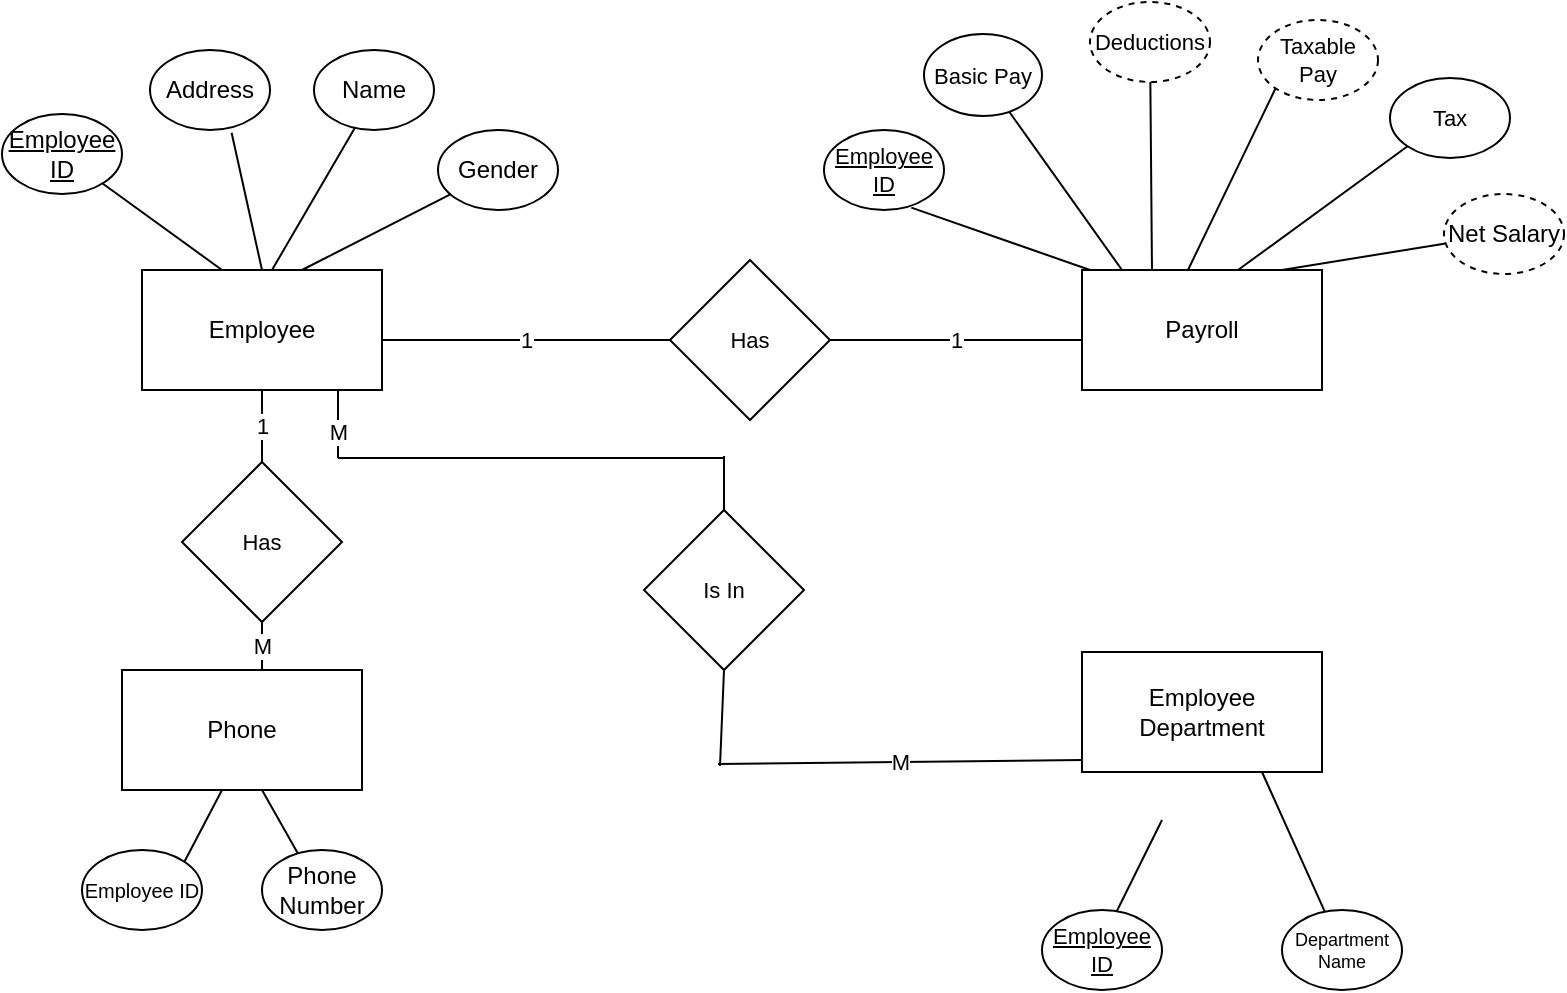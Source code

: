 <mxfile version="13.8.8" type="device"><diagram id="2QMjfDiaDJz3uL4lagjF" name="Page-1"><mxGraphModel dx="1038" dy="580" grid="0" gridSize="10" guides="1" tooltips="1" connect="1" arrows="1" fold="1" page="1" pageScale="1" pageWidth="827" pageHeight="1169" math="0" shadow="0"><root><mxCell id="0"/><mxCell id="1" parent="0"/><mxCell id="pu7UD8qtTyW0yemOUfiI-1" value="Employee" style="rounded=0;whiteSpace=wrap;html=1;" parent="1" vertex="1"><mxGeometry x="110" y="310" width="120" height="60" as="geometry"/></mxCell><mxCell id="JG7lO7QBxBURTUyfEl80-9" value="" style="endArrow=none;html=1;" edge="1" parent="1" target="JG7lO7QBxBURTUyfEl80-10"><mxGeometry width="50" height="50" relative="1" as="geometry"><mxPoint x="150" y="310" as="sourcePoint"/><mxPoint x="200" y="260" as="targetPoint"/></mxGeometry></mxCell><mxCell id="JG7lO7QBxBURTUyfEl80-10" value="&lt;u&gt;Employee ID&lt;/u&gt;" style="ellipse;whiteSpace=wrap;html=1;" vertex="1" parent="1"><mxGeometry x="40" y="232" width="60" height="40" as="geometry"/></mxCell><mxCell id="JG7lO7QBxBURTUyfEl80-15" value="Name" style="ellipse;whiteSpace=wrap;html=1;" vertex="1" parent="1"><mxGeometry x="196" y="200" width="60" height="40" as="geometry"/></mxCell><mxCell id="JG7lO7QBxBURTUyfEl80-16" value="" style="endArrow=none;html=1;exitX=0.5;exitY=0;exitDx=0;exitDy=0;entryX=0.68;entryY=1.035;entryDx=0;entryDy=0;entryPerimeter=0;" edge="1" parent="1" source="pu7UD8qtTyW0yemOUfiI-1" target="JG7lO7QBxBURTUyfEl80-17"><mxGeometry width="50" height="50" relative="1" as="geometry"><mxPoint x="150" y="310" as="sourcePoint"/><mxPoint x="170" y="240" as="targetPoint"/></mxGeometry></mxCell><mxCell id="JG7lO7QBxBURTUyfEl80-17" value="Address" style="ellipse;whiteSpace=wrap;html=1;" vertex="1" parent="1"><mxGeometry x="114" y="200" width="60" height="40" as="geometry"/></mxCell><mxCell id="JG7lO7QBxBURTUyfEl80-19" value="" style="endArrow=none;html=1;" edge="1" parent="1" target="JG7lO7QBxBURTUyfEl80-20"><mxGeometry width="50" height="50" relative="1" as="geometry"><mxPoint x="190" y="310" as="sourcePoint"/><mxPoint x="270" y="270" as="targetPoint"/></mxGeometry></mxCell><mxCell id="JG7lO7QBxBURTUyfEl80-20" value="Gender" style="ellipse;whiteSpace=wrap;html=1;" vertex="1" parent="1"><mxGeometry x="258" y="240" width="60" height="40" as="geometry"/></mxCell><mxCell id="JG7lO7QBxBURTUyfEl80-21" value="Employee Department" style="rounded=0;whiteSpace=wrap;html=1;" vertex="1" parent="1"><mxGeometry x="580" y="501" width="120" height="60" as="geometry"/></mxCell><mxCell id="JG7lO7QBxBURTUyfEl80-22" value="Phone" style="rounded=0;whiteSpace=wrap;html=1;" vertex="1" parent="1"><mxGeometry x="100" y="510" width="120" height="60" as="geometry"/></mxCell><mxCell id="JG7lO7QBxBURTUyfEl80-23" value="Payroll" style="rounded=0;whiteSpace=wrap;html=1;" vertex="1" parent="1"><mxGeometry x="580" y="310" width="120" height="60" as="geometry"/></mxCell><mxCell id="JG7lO7QBxBURTUyfEl80-24" value="" style="endArrow=none;html=1;exitX=1;exitY=0;exitDx=0;exitDy=0;" edge="1" parent="1" source="JG7lO7QBxBURTUyfEl80-27"><mxGeometry width="50" height="50" relative="1" as="geometry"><mxPoint x="100" y="620" as="sourcePoint"/><mxPoint x="150" y="570" as="targetPoint"/></mxGeometry></mxCell><mxCell id="JG7lO7QBxBURTUyfEl80-25" value="" style="endArrow=none;html=1;exitX=0.297;exitY=0.038;exitDx=0;exitDy=0;exitPerimeter=0;" edge="1" parent="1" source="JG7lO7QBxBURTUyfEl80-26"><mxGeometry width="50" height="50" relative="1" as="geometry"><mxPoint x="210" y="625" as="sourcePoint"/><mxPoint x="170" y="570" as="targetPoint"/></mxGeometry></mxCell><mxCell id="JG7lO7QBxBURTUyfEl80-26" value="Phone Number" style="ellipse;whiteSpace=wrap;html=1;" vertex="1" parent="1"><mxGeometry x="170" y="600" width="60" height="40" as="geometry"/></mxCell><mxCell id="JG7lO7QBxBURTUyfEl80-27" value="&lt;font size=&quot;1&quot;&gt;Employee ID&lt;/font&gt;" style="ellipse;whiteSpace=wrap;html=1;" vertex="1" parent="1"><mxGeometry x="80" y="600" width="60" height="40" as="geometry"/></mxCell><mxCell id="JG7lO7QBxBURTUyfEl80-28" value="" style="endArrow=none;html=1;exitX=0.62;exitY=0.025;exitDx=0;exitDy=0;exitPerimeter=0;" edge="1" parent="1" source="JG7lO7QBxBURTUyfEl80-31"><mxGeometry width="50" height="50" relative="1" as="geometry"><mxPoint x="590" y="629" as="sourcePoint"/><mxPoint x="620" y="585" as="targetPoint"/></mxGeometry></mxCell><mxCell id="JG7lO7QBxBURTUyfEl80-29" value="" style="endArrow=none;html=1;entryX=0.75;entryY=1;entryDx=0;entryDy=0;" edge="1" parent="1" source="JG7lO7QBxBURTUyfEl80-32" target="JG7lO7QBxBURTUyfEl80-21"><mxGeometry width="50" height="50" relative="1" as="geometry"><mxPoint x="700" y="628" as="sourcePoint"/><mxPoint x="718.666" y="622.111" as="targetPoint"/></mxGeometry></mxCell><mxCell id="JG7lO7QBxBURTUyfEl80-31" value="Employee ID" style="ellipse;whiteSpace=wrap;html=1;fontStyle=4;fontSize=11;" vertex="1" parent="1"><mxGeometry x="560" y="630" width="60" height="40" as="geometry"/></mxCell><mxCell id="JG7lO7QBxBURTUyfEl80-32" value="Department Name" style="ellipse;whiteSpace=wrap;html=1;fontSize=9;" vertex="1" parent="1"><mxGeometry x="680" y="630" width="60" height="40" as="geometry"/></mxCell><mxCell id="JG7lO7QBxBURTUyfEl80-34" value="" style="endArrow=none;html=1;fontSize=11;entryX=0;entryY=1;entryDx=0;entryDy=0;" edge="1" parent="1" target="JG7lO7QBxBURTUyfEl80-45"><mxGeometry width="50" height="50" relative="1" as="geometry"><mxPoint x="633" y="310" as="sourcePoint"/><mxPoint x="676" y="216" as="targetPoint"/></mxGeometry></mxCell><mxCell id="JG7lO7QBxBURTUyfEl80-35" value="" style="endArrow=none;html=1;fontSize=11;" edge="1" parent="1" target="JG7lO7QBxBURTUyfEl80-47"><mxGeometry width="50" height="50" relative="1" as="geometry"><mxPoint x="680" y="310" as="sourcePoint"/><mxPoint x="780" y="286" as="targetPoint"/></mxGeometry></mxCell><mxCell id="JG7lO7QBxBURTUyfEl80-37" value="" style="endArrow=none;html=1;fontSize=11;" edge="1" parent="1" target="JG7lO7QBxBURTUyfEl80-43"><mxGeometry width="50" height="50" relative="1" as="geometry"><mxPoint x="600" y="310" as="sourcePoint"/><mxPoint x="520" y="210" as="targetPoint"/></mxGeometry></mxCell><mxCell id="JG7lO7QBxBURTUyfEl80-38" value="" style="endArrow=none;html=1;fontSize=11;entryX=0;entryY=1;entryDx=0;entryDy=0;" edge="1" parent="1" target="JG7lO7QBxBURTUyfEl80-46"><mxGeometry width="50" height="50" relative="1" as="geometry"><mxPoint x="658" y="310" as="sourcePoint"/><mxPoint x="752" y="236" as="targetPoint"/></mxGeometry></mxCell><mxCell id="JG7lO7QBxBURTUyfEl80-39" value="" style="endArrow=none;html=1;fontSize=11;" edge="1" parent="1" target="JG7lO7QBxBURTUyfEl80-44"><mxGeometry width="50" height="50" relative="1" as="geometry"><mxPoint x="615" y="310" as="sourcePoint"/><mxPoint x="615" y="217" as="targetPoint"/></mxGeometry></mxCell><mxCell id="JG7lO7QBxBURTUyfEl80-40" value="" style="endArrow=none;html=1;fontSize=11;entryX=0.728;entryY=0.97;entryDx=0;entryDy=0;entryPerimeter=0;" edge="1" parent="1" target="JG7lO7QBxBURTUyfEl80-42"><mxGeometry width="50" height="50" relative="1" as="geometry"><mxPoint x="584" y="310" as="sourcePoint"/><mxPoint x="544" y="250" as="targetPoint"/></mxGeometry></mxCell><mxCell id="JG7lO7QBxBURTUyfEl80-42" value="&lt;u&gt;Employee ID&lt;/u&gt;" style="ellipse;whiteSpace=wrap;html=1;fontSize=11;" vertex="1" parent="1"><mxGeometry x="451" y="240" width="60" height="40" as="geometry"/></mxCell><mxCell id="JG7lO7QBxBURTUyfEl80-43" value="Basic Pay" style="ellipse;whiteSpace=wrap;html=1;fontSize=11;" vertex="1" parent="1"><mxGeometry x="501" y="192" width="59" height="41" as="geometry"/></mxCell><mxCell id="JG7lO7QBxBURTUyfEl80-44" value="Deductions" style="ellipse;whiteSpace=wrap;html=1;fontSize=11;dashed=1;" vertex="1" parent="1"><mxGeometry x="584" y="176" width="60" height="40" as="geometry"/></mxCell><mxCell id="JG7lO7QBxBURTUyfEl80-45" value="Taxable Pay" style="ellipse;whiteSpace=wrap;html=1;fontSize=11;dashed=1;" vertex="1" parent="1"><mxGeometry x="668" y="185" width="60" height="40" as="geometry"/></mxCell><mxCell id="JG7lO7QBxBURTUyfEl80-46" value="Tax" style="ellipse;whiteSpace=wrap;html=1;fontSize=11;" vertex="1" parent="1"><mxGeometry x="734" y="214" width="60" height="40" as="geometry"/></mxCell><mxCell id="JG7lO7QBxBURTUyfEl80-47" value="Net Salary" style="ellipse;whiteSpace=wrap;html=1;dashed=1;" vertex="1" parent="1"><mxGeometry x="761" y="272" width="60" height="40" as="geometry"/></mxCell><mxCell id="JG7lO7QBxBURTUyfEl80-51" value="" style="endArrow=none;html=1;fontSize=11;entryX=0.34;entryY=0.975;entryDx=0;entryDy=0;entryPerimeter=0;" edge="1" parent="1" target="JG7lO7QBxBURTUyfEl80-15"><mxGeometry width="50" height="50" relative="1" as="geometry"><mxPoint x="175" y="310" as="sourcePoint"/><mxPoint x="225" y="260" as="targetPoint"/></mxGeometry></mxCell><mxCell id="JG7lO7QBxBURTUyfEl80-52" value="Has" style="rhombus;whiteSpace=wrap;html=1;fontSize=11;" vertex="1" parent="1"><mxGeometry x="130" y="406" width="80" height="80" as="geometry"/></mxCell><mxCell id="JG7lO7QBxBURTUyfEl80-53" value="Has" style="rhombus;whiteSpace=wrap;html=1;fontSize=11;" vertex="1" parent="1"><mxGeometry x="374" y="305" width="80" height="80" as="geometry"/></mxCell><mxCell id="JG7lO7QBxBURTUyfEl80-54" value="Is In" style="rhombus;whiteSpace=wrap;html=1;fontSize=11;" vertex="1" parent="1"><mxGeometry x="361" y="430" width="80" height="80" as="geometry"/></mxCell><mxCell id="JG7lO7QBxBURTUyfEl80-55" value="1" style="endArrow=none;html=1;fontSize=11;exitX=0.5;exitY=0;exitDx=0;exitDy=0;entryX=0.5;entryY=1;entryDx=0;entryDy=0;" edge="1" parent="1" source="JG7lO7QBxBURTUyfEl80-52" target="pu7UD8qtTyW0yemOUfiI-1"><mxGeometry width="50" height="50" relative="1" as="geometry"><mxPoint x="130" y="420" as="sourcePoint"/><mxPoint x="180" y="370" as="targetPoint"/></mxGeometry></mxCell><mxCell id="JG7lO7QBxBURTUyfEl80-57" value="M" style="endArrow=none;html=1;fontSize=11;entryX=0.5;entryY=1;entryDx=0;entryDy=0;" edge="1" parent="1" target="JG7lO7QBxBURTUyfEl80-52"><mxGeometry width="50" height="50" relative="1" as="geometry"><mxPoint x="170" y="510" as="sourcePoint"/><mxPoint x="174" y="482" as="targetPoint"/></mxGeometry></mxCell><mxCell id="JG7lO7QBxBURTUyfEl80-59" value="1" style="endArrow=none;html=1;fontSize=11;exitX=1;exitY=0.5;exitDx=0;exitDy=0;" edge="1" parent="1" source="JG7lO7QBxBURTUyfEl80-53"><mxGeometry width="50" height="50" relative="1" as="geometry"><mxPoint x="482" y="365" as="sourcePoint"/><mxPoint x="580" y="345" as="targetPoint"/></mxGeometry></mxCell><mxCell id="JG7lO7QBxBURTUyfEl80-60" value="1" style="endArrow=none;html=1;fontSize=11;entryX=0;entryY=0.5;entryDx=0;entryDy=0;exitX=1;exitY=0.583;exitDx=0;exitDy=0;exitPerimeter=0;rounded=0;" edge="1" parent="1" source="pu7UD8qtTyW0yemOUfiI-1" target="JG7lO7QBxBURTUyfEl80-53"><mxGeometry width="50" height="50" relative="1" as="geometry"><mxPoint x="235" y="345" as="sourcePoint"/><mxPoint x="320" y="312" as="targetPoint"/></mxGeometry></mxCell><mxCell id="JG7lO7QBxBURTUyfEl80-67" value="M" style="endArrow=none;html=1;fontSize=11;entryX=0.003;entryY=0.9;entryDx=0;entryDy=0;entryPerimeter=0;" edge="1" parent="1" target="JG7lO7QBxBURTUyfEl80-21"><mxGeometry width="50" height="50" relative="1" as="geometry"><mxPoint x="398" y="557" as="sourcePoint"/><mxPoint x="578" y="562" as="targetPoint"/></mxGeometry></mxCell><mxCell id="JG7lO7QBxBURTUyfEl80-69" value="" style="endArrow=none;html=1;fontSize=11;exitX=0.5;exitY=0;exitDx=0;exitDy=0;" edge="1" parent="1" source="JG7lO7QBxBURTUyfEl80-54"><mxGeometry width="50" height="50" relative="1" as="geometry"><mxPoint x="426" y="591" as="sourcePoint"/><mxPoint x="401" y="403" as="targetPoint"/></mxGeometry></mxCell><mxCell id="JG7lO7QBxBURTUyfEl80-70" value="" style="endArrow=none;html=1;fontSize=11;entryX=0.5;entryY=1;entryDx=0;entryDy=0;" edge="1" parent="1" target="JG7lO7QBxBURTUyfEl80-54"><mxGeometry width="50" height="50" relative="1" as="geometry"><mxPoint x="399" y="558" as="sourcePoint"/><mxPoint x="476" y="541" as="targetPoint"/></mxGeometry></mxCell><mxCell id="JG7lO7QBxBURTUyfEl80-76" value="M" style="line;strokeWidth=1;direction=south;html=1;fontSize=11;" vertex="1" parent="1"><mxGeometry x="203" y="370" width="10" height="34" as="geometry"/></mxCell><mxCell id="JG7lO7QBxBURTUyfEl80-82" style="edgeStyle=orthogonalEdgeStyle;rounded=0;orthogonalLoop=1;jettySize=auto;html=1;exitX=1;exitY=0.5;exitDx=0;exitDy=0;exitPerimeter=0;endArrow=none;endFill=0;fontSize=11;" edge="1" parent="1" source="JG7lO7QBxBURTUyfEl80-78"><mxGeometry relative="1" as="geometry"><mxPoint x="401.2" y="404" as="targetPoint"/></mxGeometry></mxCell><mxCell id="JG7lO7QBxBURTUyfEl80-78" value="" style="line;strokeWidth=1;html=1;fontSize=11;" vertex="1" parent="1"><mxGeometry x="208" y="399" width="160" height="10" as="geometry"/></mxCell></root></mxGraphModel></diagram></mxfile>